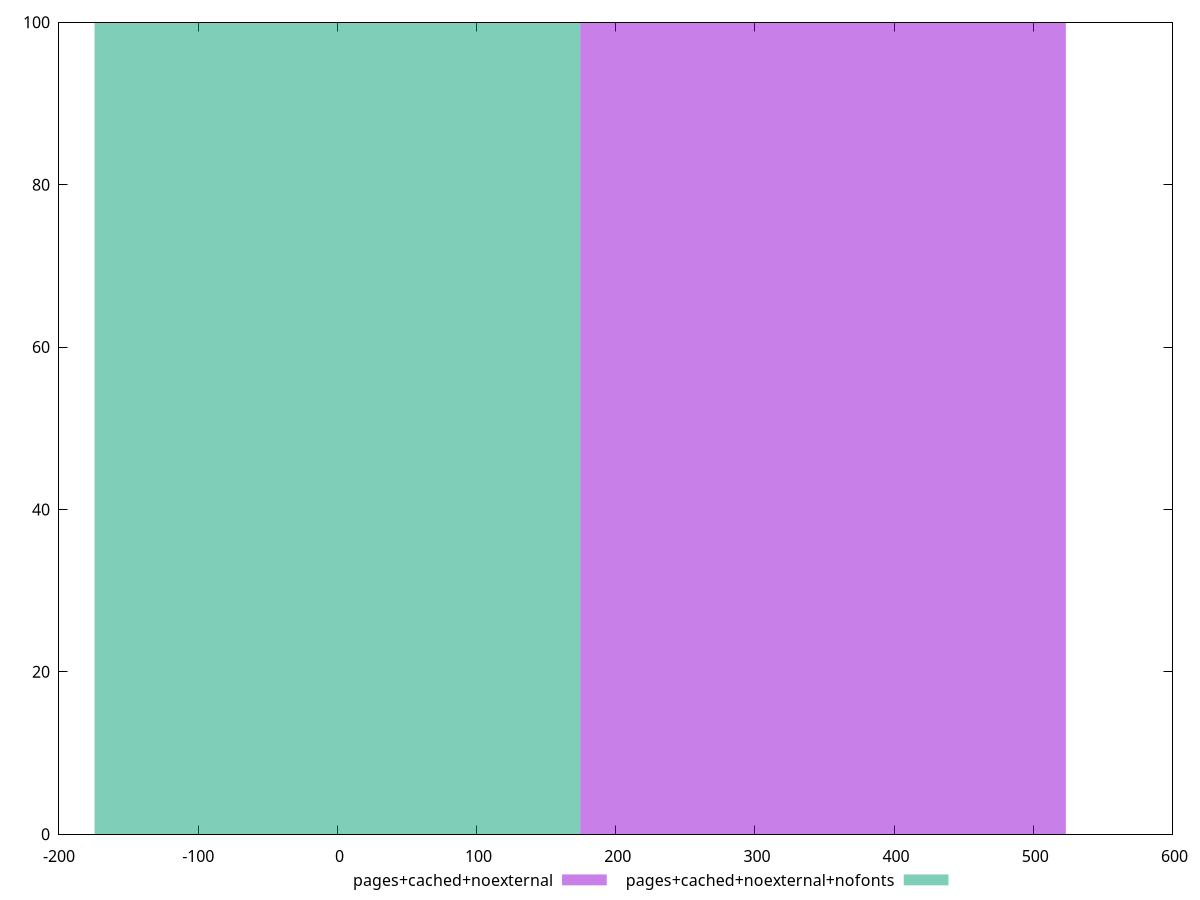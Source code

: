 reset
set terminal svg size 640, 500 enhanced background rgb 'white'
set output "reprap/unused-css-rules/comparison/histogram/5_vs_6.svg"

$pagesCachedNoexternal <<EOF
348.92868174251157 100
EOF

$pagesCachedNoexternalNofonts <<EOF
0 100
EOF

set key outside below
set boxwidth 348.92868174251157
set yrange [0:100]
set style fill transparent solid 0.5 noborder

plot \
  $pagesCachedNoexternal title "pages+cached+noexternal" with boxes, \
  $pagesCachedNoexternalNofonts title "pages+cached+noexternal+nofonts" with boxes, \


reset